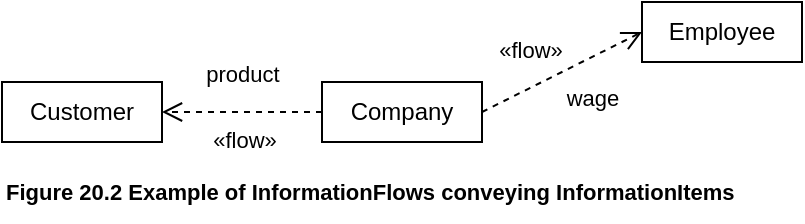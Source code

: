 <mxfile version="21.6.8" type="device" pages="5">
  <diagram name="20.2" id="r3OS9QOY7_9umhtR6ntY">
    <mxGraphModel dx="880" dy="545" grid="1" gridSize="10" guides="1" tooltips="1" connect="1" arrows="1" fold="1" page="1" pageScale="1" pageWidth="1169" pageHeight="827" math="0" shadow="0">
      <root>
        <mxCell id="0" />
        <mxCell id="1" parent="0" />
        <mxCell id="nvFIn0lwHYB31mtBSwjw-1" value="Customer" style="whiteSpace=wrap;html=1;" vertex="1" parent="1">
          <mxGeometry y="40" width="80" height="30" as="geometry" />
        </mxCell>
        <mxCell id="nvFIn0lwHYB31mtBSwjw-2" style="edgeStyle=orthogonalEdgeStyle;rounded=0;orthogonalLoop=1;jettySize=auto;html=1;entryX=1;entryY=0.5;entryDx=0;entryDy=0;labelBackgroundColor=none;endArrow=open;verticalAlign=bottom;startArrow=none;endFill=0;startFill=0;endSize=8;dashed=1;" edge="1" parent="1" source="nvFIn0lwHYB31mtBSwjw-8" target="nvFIn0lwHYB31mtBSwjw-1">
          <mxGeometry relative="1" as="geometry" />
        </mxCell>
        <mxCell id="nvFIn0lwHYB31mtBSwjw-3" value="product" style="edgeLabel;html=1;align=center;verticalAlign=middle;resizable=0;points=[];labelBackgroundColor=none;" vertex="1" connectable="0" parent="nvFIn0lwHYB31mtBSwjw-2">
          <mxGeometry y="1" relative="1" as="geometry">
            <mxPoint y="-20" as="offset" />
          </mxGeometry>
        </mxCell>
        <mxCell id="nvFIn0lwHYB31mtBSwjw-4" value="«flow»" style="edgeLabel;html=1;align=center;verticalAlign=middle;resizable=0;points=[];fontSize=11;fontFamily=Helvetica;fontColor=default;labelBackgroundColor=none;" vertex="1" connectable="0" parent="nvFIn0lwHYB31mtBSwjw-2">
          <mxGeometry x="0.125" y="-2" relative="1" as="geometry">
            <mxPoint x="6" y="16" as="offset" />
          </mxGeometry>
        </mxCell>
        <mxCell id="nvFIn0lwHYB31mtBSwjw-5" style="rounded=0;orthogonalLoop=1;jettySize=auto;html=1;entryX=0;entryY=0.5;entryDx=0;entryDy=0;labelBackgroundColor=none;endArrow=open;verticalAlign=bottom;startArrow=none;endFill=0;startFill=0;endSize=8;dashed=1;exitX=1;exitY=0.5;exitDx=0;exitDy=0;" edge="1" parent="1" source="nvFIn0lwHYB31mtBSwjw-8" target="nvFIn0lwHYB31mtBSwjw-9">
          <mxGeometry relative="1" as="geometry" />
        </mxCell>
        <mxCell id="nvFIn0lwHYB31mtBSwjw-6" value="«flow»" style="edgeLabel;html=1;align=center;verticalAlign=middle;resizable=0;points=[];labelBackgroundColor=none;" vertex="1" connectable="0" parent="nvFIn0lwHYB31mtBSwjw-5">
          <mxGeometry x="-0.05" relative="1" as="geometry">
            <mxPoint x="-14" y="-12" as="offset" />
          </mxGeometry>
        </mxCell>
        <mxCell id="nvFIn0lwHYB31mtBSwjw-7" value="wage" style="edgeLabel;html=1;align=center;verticalAlign=middle;resizable=0;points=[];fontSize=11;fontFamily=Helvetica;fontColor=default;labelBackgroundColor=none;" vertex="1" connectable="0" parent="nvFIn0lwHYB31mtBSwjw-5">
          <mxGeometry x="-0.05" y="-2" relative="1" as="geometry">
            <mxPoint x="16" y="10" as="offset" />
          </mxGeometry>
        </mxCell>
        <mxCell id="nvFIn0lwHYB31mtBSwjw-8" value="Company" style="whiteSpace=wrap;html=1;" vertex="1" parent="1">
          <mxGeometry x="160" y="40" width="80" height="30" as="geometry" />
        </mxCell>
        <mxCell id="nvFIn0lwHYB31mtBSwjw-9" value="Employee" style="whiteSpace=wrap;html=1;" vertex="1" parent="1">
          <mxGeometry x="320" width="80" height="30" as="geometry" />
        </mxCell>
        <mxCell id="nvFIn0lwHYB31mtBSwjw-10" value="&lt;b&gt;Figure 20.2 Example of InformationFlows conveying InformationItems&lt;/b&gt;" style="text;html=1;align=left;verticalAlign=middle;resizable=0;points=[];autosize=1;strokeColor=none;fillColor=none;fontSize=11;fontFamily=Helvetica;fontColor=default;" vertex="1" parent="1">
          <mxGeometry y="80" width="390" height="30" as="geometry" />
        </mxCell>
      </root>
    </mxGraphModel>
  </diagram>
  <diagram id="SFhRhrfzxPjLaNFAOvrk" name="20.3">
    <mxGraphModel dx="880" dy="545" grid="1" gridSize="10" guides="1" tooltips="1" connect="1" arrows="1" fold="1" page="1" pageScale="1" pageWidth="1169" pageHeight="827" math="0" shadow="0">
      <root>
        <mxCell id="0" />
        <mxCell id="1" parent="0" />
        <mxCell id="sdoeJ2Rj2qNJmZElCI8a-1" value="&lt;br&gt;wage" style="align=center;spacingLeft=0;html=1;dashed=0;whiteSpace=wrap;labelBackgroundColor=none;fontFamily=Helvetica;fontSize=11;fontColor=default;fillColor=none;gradientColor=none;verticalAlign=middle;" vertex="1" parent="1">
          <mxGeometry x="160" width="80" height="40" as="geometry" />
        </mxCell>
        <mxCell id="sdoeJ2Rj2qNJmZElCI8a-2" value="" style="shape=triangle;fillColor=strokeColor;labelBackgroundColor=none;fontFamily=Helvetica;fontSize=11;fontColor=default;html=1;" vertex="1" parent="sdoeJ2Rj2qNJmZElCI8a-1">
          <mxGeometry x="1" y="0.5" width="14.25" height="9.5" relative="1" as="geometry">
            <mxPoint x="-21" y="-14" as="offset" />
          </mxGeometry>
        </mxCell>
        <mxCell id="sdoeJ2Rj2qNJmZElCI8a-3" value="«information»&lt;br&gt;wage" style="swimlane;fontStyle=0;align=center;verticalAlign=top;childLayout=stackLayout;horizontal=1;startSize=48;horizontalStack=0;resizeParent=1;resizeParentMax=0;resizeLast=0;collapsible=0;marginBottom=0;html=1;whiteSpace=wrap;labelBackgroundColor=none;fontFamily=Helvetica;fontSize=11;fontColor=default;fillColor=none;gradientColor=none;" vertex="1" parent="1">
          <mxGeometry width="90" height="40" as="geometry" />
        </mxCell>
        <mxCell id="SM7L3SNRqVRRCINM5eTN-1" value="&lt;b&gt;Figure 20.3 Information Item represented as a classifier&lt;/b&gt;" style="text;html=1;align=left;verticalAlign=middle;resizable=0;points=[];autosize=1;strokeColor=none;fillColor=none;fontSize=11;fontFamily=Helvetica;fontColor=default;" vertex="1" parent="1">
          <mxGeometry y="40" width="310" height="30" as="geometry" />
        </mxCell>
      </root>
    </mxGraphModel>
  </diagram>
  <diagram id="nt2pM3nKqfI6EYJlAWar" name="20.4">
    <mxGraphModel dx="880" dy="545" grid="1" gridSize="10" guides="1" tooltips="1" connect="1" arrows="1" fold="1" page="1" pageScale="1" pageWidth="1169" pageHeight="827" math="0" shadow="0">
      <root>
        <mxCell id="0" />
        <mxCell id="1" parent="0" />
        <mxCell id="l2tMOlq6P5LPorUDMpJJ-5" style="edgeStyle=orthogonalEdgeStyle;rounded=0;orthogonalLoop=1;jettySize=auto;html=1;entryX=0;entryY=0.5;entryDx=0;entryDy=0;fontFamily=Helvetica;fontSize=11;fontColor=default;labelBackgroundColor=none;endArrow=open;verticalAlign=bottom;startArrow=none;endFill=0;startFill=0;endSize=8;dashed=1;" edge="1" parent="1" source="muC9rhxRwF_sHe84qTLZ-1" target="z5UdVB_LO2HTKI6TILr_-5">
          <mxGeometry relative="1" as="geometry" />
        </mxCell>
        <mxCell id="l2tMOlq6P5LPorUDMpJJ-9" value="«representation»" style="edgeLabel;html=1;align=center;verticalAlign=middle;resizable=0;points=[];fontSize=11;fontFamily=Helvetica;fontColor=default;labelBackgroundColor=none;" vertex="1" connectable="0" parent="l2tMOlq6P5LPorUDMpJJ-5">
          <mxGeometry x="-0.367" y="1" relative="1" as="geometry">
            <mxPoint x="18" y="11" as="offset" />
          </mxGeometry>
        </mxCell>
        <mxCell id="l2tMOlq6P5LPorUDMpJJ-6" style="edgeStyle=orthogonalEdgeStyle;rounded=0;orthogonalLoop=1;jettySize=auto;html=1;entryX=0;entryY=0.5;entryDx=0;entryDy=0;fontFamily=Helvetica;fontSize=11;fontColor=default;labelBackgroundColor=none;endArrow=open;verticalAlign=bottom;startArrow=none;endFill=0;startFill=0;endSize=8;dashed=1;" edge="1" parent="1" source="muC9rhxRwF_sHe84qTLZ-1" target="z5UdVB_LO2HTKI6TILr_-6">
          <mxGeometry relative="1" as="geometry">
            <Array as="points">
              <mxPoint x="370" y="110" />
            </Array>
          </mxGeometry>
        </mxCell>
        <mxCell id="l2tMOlq6P5LPorUDMpJJ-10" value="«representation»" style="edgeLabel;html=1;align=center;verticalAlign=middle;resizable=0;points=[];fontSize=11;fontFamily=Helvetica;fontColor=default;labelBackgroundColor=none;" vertex="1" connectable="0" parent="l2tMOlq6P5LPorUDMpJJ-6">
          <mxGeometry x="0.054" relative="1" as="geometry">
            <mxPoint x="22" y="-15" as="offset" />
          </mxGeometry>
        </mxCell>
        <mxCell id="muC9rhxRwF_sHe84qTLZ-1" value="&lt;br style=&quot;font-size: 12px;&quot;&gt;Wage" style="align=center;spacingLeft=0;html=1;dashed=0;whiteSpace=wrap;labelBackgroundColor=none;fontFamily=Helvetica;fontSize=12;fontColor=default;fillColor=none;gradientColor=none;verticalAlign=middle;" vertex="1" parent="1">
          <mxGeometry x="330" y="10" width="80" height="40" as="geometry" />
        </mxCell>
        <mxCell id="muC9rhxRwF_sHe84qTLZ-2" value="" style="shape=triangle;fillColor=strokeColor;labelBackgroundColor=none;fontFamily=Helvetica;fontSize=11;fontColor=default;html=1;" vertex="1" parent="muC9rhxRwF_sHe84qTLZ-1">
          <mxGeometry x="1" y="0.5" width="14.25" height="9.5" relative="1" as="geometry">
            <mxPoint x="-21" y="-14" as="offset" />
          </mxGeometry>
        </mxCell>
        <mxCell id="l2tMOlq6P5LPorUDMpJJ-3" style="edgeStyle=orthogonalEdgeStyle;rounded=0;orthogonalLoop=1;jettySize=auto;html=1;entryX=0;entryY=0.5;entryDx=0;entryDy=0;fontFamily=Helvetica;fontSize=11;fontColor=default;labelBackgroundColor=none;endArrow=open;verticalAlign=bottom;startArrow=none;endFill=0;startFill=0;endSize=8;dashed=1;" edge="1" parent="1" source="z5UdVB_LO2HTKI6TILr_-1" target="z5UdVB_LO2HTKI6TILr_-3">
          <mxGeometry relative="1" as="geometry" />
        </mxCell>
        <mxCell id="l2tMOlq6P5LPorUDMpJJ-7" value="«representation»" style="edgeLabel;html=1;align=center;verticalAlign=middle;resizable=0;points=[];fontSize=11;fontFamily=Helvetica;fontColor=default;labelBackgroundColor=none;" vertex="1" connectable="0" parent="l2tMOlq6P5LPorUDMpJJ-3">
          <mxGeometry x="-0.35" y="-1" relative="1" as="geometry">
            <mxPoint x="20" y="10" as="offset" />
          </mxGeometry>
        </mxCell>
        <mxCell id="l2tMOlq6P5LPorUDMpJJ-4" style="edgeStyle=orthogonalEdgeStyle;rounded=0;orthogonalLoop=1;jettySize=auto;html=1;entryX=0;entryY=0.5;entryDx=0;entryDy=0;fontFamily=Helvetica;fontSize=11;fontColor=default;exitX=0.5;exitY=1;exitDx=0;exitDy=0;labelBackgroundColor=none;endArrow=open;verticalAlign=bottom;startArrow=none;endFill=0;startFill=0;endSize=8;dashed=1;" edge="1" parent="1" source="z5UdVB_LO2HTKI6TILr_-1" target="l2tMOlq6P5LPorUDMpJJ-1">
          <mxGeometry relative="1" as="geometry" />
        </mxCell>
        <mxCell id="l2tMOlq6P5LPorUDMpJJ-8" value="«representation»" style="edgeLabel;html=1;align=center;verticalAlign=middle;resizable=0;points=[];fontSize=11;fontFamily=Helvetica;fontColor=default;labelBackgroundColor=none;" vertex="1" connectable="0" parent="l2tMOlq6P5LPorUDMpJJ-4">
          <mxGeometry x="0.236" y="1" relative="1" as="geometry">
            <mxPoint y="-14" as="offset" />
          </mxGeometry>
        </mxCell>
        <mxCell id="z5UdVB_LO2HTKI6TILr_-1" value="travel&lt;br&gt;document" style="align=center;spacingLeft=0;html=1;dashed=0;whiteSpace=wrap;labelBackgroundColor=none;fontFamily=Helvetica;fontSize=11;fontColor=default;fillColor=none;gradientColor=none;verticalAlign=middle;" vertex="1" parent="1">
          <mxGeometry x="10" y="10" width="80" height="40" as="geometry" />
        </mxCell>
        <mxCell id="z5UdVB_LO2HTKI6TILr_-2" value="" style="shape=triangle;fillColor=strokeColor;labelBackgroundColor=none;fontFamily=Helvetica;fontSize=11;fontColor=default;html=1;" vertex="1" parent="z5UdVB_LO2HTKI6TILr_-1">
          <mxGeometry x="1" y="0.5" width="14.25" height="9.5" relative="1" as="geometry">
            <mxPoint x="-21" y="-14" as="offset" />
          </mxGeometry>
        </mxCell>
        <mxCell id="z5UdVB_LO2HTKI6TILr_-3" value="&lt;br&gt;passport" style="align=center;spacingLeft=0;html=1;dashed=0;whiteSpace=wrap;labelBackgroundColor=none;fontFamily=Helvetica;fontSize=11;fontColor=default;fillColor=none;gradientColor=none;verticalAlign=middle;" vertex="1" parent="1">
          <mxGeometry x="210" y="10" width="80" height="40" as="geometry" />
        </mxCell>
        <mxCell id="z5UdVB_LO2HTKI6TILr_-4" value="" style="shape=triangle;fillColor=strokeColor;labelBackgroundColor=none;fontFamily=Helvetica;fontSize=11;fontColor=default;html=1;" vertex="1" parent="z5UdVB_LO2HTKI6TILr_-3">
          <mxGeometry x="1" y="0.5" width="14.25" height="9.5" relative="1" as="geometry">
            <mxPoint x="-21" y="-14" as="offset" />
          </mxGeometry>
        </mxCell>
        <mxCell id="z5UdVB_LO2HTKI6TILr_-5" value="Salary" style="whiteSpace=wrap;html=1;labelBackgroundColor=none;fontFamily=Helvetica;fontSize=12;fontColor=default;fillColor=none;gradientColor=none;" vertex="1" parent="1">
          <mxGeometry x="530" y="10" width="80" height="40" as="geometry" />
        </mxCell>
        <mxCell id="z5UdVB_LO2HTKI6TILr_-6" value="Bonus" style="whiteSpace=wrap;html=1;labelBackgroundColor=none;fontFamily=Helvetica;fontSize=12;fontColor=default;fillColor=none;gradientColor=none;" vertex="1" parent="1">
          <mxGeometry x="530" y="90" width="80" height="40" as="geometry" />
        </mxCell>
        <mxCell id="l2tMOlq6P5LPorUDMpJJ-1" value="&lt;br&gt;plane ticket" style="align=center;spacingLeft=0;html=1;dashed=0;whiteSpace=wrap;labelBackgroundColor=none;fontFamily=Helvetica;fontSize=11;fontColor=default;fillColor=none;gradientColor=none;verticalAlign=middle;" vertex="1" parent="1">
          <mxGeometry x="210" y="90" width="80" height="40" as="geometry" />
        </mxCell>
        <mxCell id="l2tMOlq6P5LPorUDMpJJ-2" value="" style="shape=triangle;fillColor=strokeColor;labelBackgroundColor=none;fontFamily=Helvetica;fontSize=11;fontColor=default;html=1;" vertex="1" parent="l2tMOlq6P5LPorUDMpJJ-1">
          <mxGeometry x="1" y="0.5" width="14.25" height="9.5" relative="1" as="geometry">
            <mxPoint x="-21" y="-14" as="offset" />
          </mxGeometry>
        </mxCell>
        <mxCell id="l2tMOlq6P5LPorUDMpJJ-11" value="&lt;b&gt;Figure 20.4 Examples of «representation» notation&lt;/b&gt;" style="text;html=1;align=left;verticalAlign=middle;resizable=0;points=[];autosize=1;strokeColor=none;fillColor=none;fontSize=11;fontFamily=Helvetica;fontColor=default;" vertex="1" parent="1">
          <mxGeometry x="10" y="130" width="290" height="30" as="geometry" />
        </mxCell>
      </root>
    </mxGraphModel>
  </diagram>
  <diagram id="mNKvg1vAsy-BDUGRte-k" name="20.5">
    <mxGraphModel dx="880" dy="545" grid="1" gridSize="10" guides="1" tooltips="1" connect="1" arrows="1" fold="1" page="1" pageScale="1" pageWidth="1169" pageHeight="827" math="0" shadow="0">
      <root>
        <mxCell id="0" />
        <mxCell id="1" parent="0" />
        <mxCell id="Ha-W4F9y-ozgIHsRUx52-3" style="edgeStyle=orthogonalEdgeStyle;rounded=0;orthogonalLoop=1;jettySize=auto;html=1;entryX=0;entryY=0.5;entryDx=0;entryDy=0;fontFamily=Helvetica;fontSize=11;fontColor=default;endArrow=none;endFill=0;" edge="1" parent="1" source="Ha-W4F9y-ozgIHsRUx52-1" target="Ha-W4F9y-ozgIHsRUx52-2">
          <mxGeometry relative="1" as="geometry" />
        </mxCell>
        <mxCell id="Ha-W4F9y-ozgIHsRUx52-1" value="m1:myC1" style="whiteSpace=wrap;html=1;labelBackgroundColor=none;fontFamily=Helvetica;fontSize=12;fontColor=default;fillColor=none;gradientColor=none;" vertex="1" parent="1">
          <mxGeometry y="40" width="80" height="40" as="geometry" />
        </mxCell>
        <mxCell id="Ha-W4F9y-ozgIHsRUx52-2" value="m2:myC1" style="whiteSpace=wrap;html=1;labelBackgroundColor=none;fontFamily=Helvetica;fontSize=12;fontColor=default;fillColor=none;gradientColor=none;" vertex="1" parent="1">
          <mxGeometry x="200" y="40" width="80" height="40" as="geometry" />
        </mxCell>
        <mxCell id="Ha-W4F9y-ozgIHsRUx52-5" value="" style="edgeStyle=orthogonalEdgeStyle;rounded=0;orthogonalLoop=1;jettySize=auto;html=1;fontFamily=Helvetica;fontSize=11;fontColor=default;exitX=1;exitY=0.5;exitDx=0;exitDy=0;endArrow=none;endFill=0;entryX=0.5;entryY=0.5;entryDx=0;entryDy=0;entryPerimeter=0;" edge="1" parent="1" source="Ha-W4F9y-ozgIHsRUx52-4" target="Ha-W4F9y-ozgIHsRUx52-6">
          <mxGeometry relative="1" as="geometry" />
        </mxCell>
        <mxCell id="Ha-W4F9y-ozgIHsRUx52-7" value="p" style="edgeLabel;html=1;align=center;verticalAlign=middle;resizable=0;points=[];fontSize=11;fontFamily=Helvetica;fontColor=default;labelBackgroundColor=none;" vertex="1" connectable="0" parent="Ha-W4F9y-ozgIHsRUx52-5">
          <mxGeometry x="-0.756" y="1" relative="1" as="geometry">
            <mxPoint x="-8" y="-13" as="offset" />
          </mxGeometry>
        </mxCell>
        <mxCell id="Ha-W4F9y-ozgIHsRUx52-8" value="q" style="edgeLabel;html=1;align=center;verticalAlign=middle;resizable=0;points=[];fontSize=11;fontFamily=Helvetica;fontColor=default;labelBackgroundColor=none;" vertex="1" connectable="0" parent="Ha-W4F9y-ozgIHsRUx52-5">
          <mxGeometry x="0.6" y="-1" relative="1" as="geometry">
            <mxPoint x="10" y="-15" as="offset" />
          </mxGeometry>
        </mxCell>
        <mxCell id="Ha-W4F9y-ozgIHsRUx52-4" value="" style="fontStyle=0;labelPosition=right;verticalLabelPosition=middle;align=left;verticalAlign=middle;spacingLeft=2;labelBackgroundColor=none;fontFamily=Helvetica;fontSize=11;fontColor=default;fillColor=default;gradientColor=none;html=1;" vertex="1" parent="1">
          <mxGeometry x="75" y="55" width="10" height="10" as="geometry" />
        </mxCell>
        <mxCell id="Ha-W4F9y-ozgIHsRUx52-6" value="" style="fontStyle=0;labelPosition=right;verticalLabelPosition=middle;align=left;verticalAlign=middle;spacingLeft=2;labelBackgroundColor=none;fontFamily=Helvetica;fontSize=11;fontColor=default;fillColor=default;gradientColor=none;html=1;" vertex="1" parent="1">
          <mxGeometry x="195" y="55" width="10" height="10" as="geometry" />
        </mxCell>
        <mxCell id="lHbxtstVvTfaM5knVjI_-1" value="" style="shape=triangle;fillColor=strokeColor;labelBackgroundColor=none;fontFamily=Helvetica;fontSize=11;fontColor=default;html=1;" vertex="1" parent="1">
          <mxGeometry x="159" y="55" width="14.25" height="9.5" as="geometry" />
        </mxCell>
        <mxCell id="lHbxtstVvTfaM5knVjI_-2" value="" style="shape=triangle;fillColor=strokeColor;labelBackgroundColor=none;fontFamily=Helvetica;fontSize=11;fontColor=default;html=1;flipH=1;" vertex="1" parent="1">
          <mxGeometry x="105" y="55" width="14.25" height="9.5" as="geometry" />
        </mxCell>
        <mxCell id="lHbxtstVvTfaM5knVjI_-3" value="a" style="text;strokeColor=none;align=center;fillColor=none;html=1;verticalAlign=middle;whiteSpace=wrap;rounded=0;fontSize=12;fontFamily=Helvetica;fontColor=default;" vertex="1" parent="1">
          <mxGeometry x="98" y="20" width="30" height="30" as="geometry" />
        </mxCell>
        <mxCell id="lHbxtstVvTfaM5knVjI_-4" value="b, d" style="text;strokeColor=none;align=center;fillColor=none;html=1;verticalAlign=middle;whiteSpace=wrap;rounded=0;fontSize=12;fontFamily=Helvetica;fontColor=default;" vertex="1" parent="1">
          <mxGeometry x="148" y="20" width="30" height="30" as="geometry" />
        </mxCell>
        <mxCell id="lHbxtstVvTfaM5knVjI_-5" value="&lt;b&gt;Figure 20.5 InformationItems attached to Connectors&lt;/b&gt;" style="text;html=1;align=left;verticalAlign=middle;resizable=0;points=[];autosize=1;strokeColor=none;fillColor=none;fontSize=11;fontFamily=Helvetica;fontColor=default;" vertex="1" parent="1">
          <mxGeometry y="80" width="300" height="30" as="geometry" />
        </mxCell>
      </root>
    </mxGraphModel>
  </diagram>
  <diagram id="ygmv0ZEJVWChFw1mtCGi" name="20.6">
    <mxGraphModel dx="880" dy="545" grid="1" gridSize="10" guides="1" tooltips="1" connect="1" arrows="1" fold="1" page="1" pageScale="1" pageWidth="1169" pageHeight="827" math="0" shadow="0">
      <root>
        <mxCell id="0" />
        <mxCell id="1" parent="0" />
        <mxCell id="8OtrPt3Ukf-i5uhRnEob-1" value="Customer" style="whiteSpace=wrap;html=1;" vertex="1" parent="1">
          <mxGeometry y="40" width="80" height="30" as="geometry" />
        </mxCell>
        <mxCell id="8OtrPt3Ukf-i5uhRnEob-2" style="edgeStyle=orthogonalEdgeStyle;rounded=0;orthogonalLoop=1;jettySize=auto;html=1;entryX=1;entryY=0.5;entryDx=0;entryDy=0;labelBackgroundColor=none;endArrow=none;verticalAlign=bottom;startArrow=none;endFill=0;startFill=0;endSize=8;" edge="1" parent="1" source="JHx2lj8oKjCwY1vEjL2n-1" target="8OtrPt3Ukf-i5uhRnEob-1">
          <mxGeometry relative="1" as="geometry" />
        </mxCell>
        <mxCell id="8OtrPt3Ukf-i5uhRnEob-13" value="*" style="edgeLabel;html=1;align=center;verticalAlign=middle;resizable=0;points=[];fontSize=11;fontFamily=Helvetica;fontColor=default;labelBackgroundColor=none;" vertex="1" connectable="0" parent="8OtrPt3Ukf-i5uhRnEob-2">
          <mxGeometry x="0.6" relative="1" as="geometry">
            <mxPoint x="-5" y="10" as="offset" />
          </mxGeometry>
        </mxCell>
        <mxCell id="8OtrPt3Ukf-i5uhRnEob-5" style="rounded=0;orthogonalLoop=1;jettySize=auto;html=1;entryX=0;entryY=0.5;entryDx=0;entryDy=0;labelBackgroundColor=none;endArrow=none;verticalAlign=bottom;startArrow=none;endFill=0;startFill=0;endSize=8;exitX=1;exitY=0.5;exitDx=0;exitDy=0;" edge="1" parent="1" source="8OtrPt3Ukf-i5uhRnEob-8" target="8OtrPt3Ukf-i5uhRnEob-9">
          <mxGeometry relative="1" as="geometry" />
        </mxCell>
        <mxCell id="8OtrPt3Ukf-i5uhRnEob-7" value="wage" style="edgeLabel;html=1;align=center;verticalAlign=middle;resizable=0;points=[];fontSize=11;fontFamily=Helvetica;fontColor=default;labelBackgroundColor=none;" vertex="1" connectable="0" parent="8OtrPt3Ukf-i5uhRnEob-5">
          <mxGeometry x="-0.05" y="-2" relative="1" as="geometry">
            <mxPoint x="16" y="10" as="offset" />
          </mxGeometry>
        </mxCell>
        <mxCell id="8OtrPt3Ukf-i5uhRnEob-11" value="0..1" style="edgeLabel;html=1;align=center;verticalAlign=middle;resizable=0;points=[];fontSize=11;fontFamily=Helvetica;fontColor=default;labelBackgroundColor=none;" vertex="1" connectable="0" parent="8OtrPt3Ukf-i5uhRnEob-5">
          <mxGeometry x="-0.41" y="-1" relative="1" as="geometry">
            <mxPoint x="-22" y="19" as="offset" />
          </mxGeometry>
        </mxCell>
        <mxCell id="8OtrPt3Ukf-i5uhRnEob-12" value="*" style="edgeLabel;html=1;align=center;verticalAlign=middle;resizable=0;points=[];fontSize=11;fontFamily=Helvetica;fontColor=default;labelBackgroundColor=none;" vertex="1" connectable="0" parent="8OtrPt3Ukf-i5uhRnEob-5">
          <mxGeometry x="0.38" relative="1" as="geometry">
            <mxPoint x="29" y="-18" as="offset" />
          </mxGeometry>
        </mxCell>
        <mxCell id="8OtrPt3Ukf-i5uhRnEob-8" value="Company" style="whiteSpace=wrap;html=1;" vertex="1" parent="1">
          <mxGeometry x="200" y="40" width="80" height="30" as="geometry" />
        </mxCell>
        <mxCell id="8OtrPt3Ukf-i5uhRnEob-9" value="Employee" style="whiteSpace=wrap;html=1;" vertex="1" parent="1">
          <mxGeometry x="400" width="80" height="30" as="geometry" />
        </mxCell>
        <mxCell id="8OtrPt3Ukf-i5uhRnEob-10" value="&lt;b&gt;Figure 20.6 InformationItems attached to Associations&lt;/b&gt;" style="text;html=1;align=left;verticalAlign=middle;resizable=0;points=[];autosize=1;strokeColor=none;fillColor=none;fontSize=11;fontFamily=Helvetica;fontColor=default;" vertex="1" parent="1">
          <mxGeometry y="80" width="310" height="30" as="geometry" />
        </mxCell>
        <mxCell id="JHx2lj8oKjCwY1vEjL2n-2" value="" style="edgeStyle=orthogonalEdgeStyle;rounded=0;orthogonalLoop=1;jettySize=auto;html=1;entryX=1;entryY=0.5;entryDx=0;entryDy=0;labelBackgroundColor=none;endArrow=none;verticalAlign=bottom;startArrow=none;endFill=0;startFill=0;endSize=8;" edge="1" parent="1" source="8OtrPt3Ukf-i5uhRnEob-8" target="JHx2lj8oKjCwY1vEjL2n-1">
          <mxGeometry relative="1" as="geometry">
            <mxPoint x="160" y="55" as="sourcePoint" />
            <mxPoint x="80" y="55" as="targetPoint" />
          </mxGeometry>
        </mxCell>
        <mxCell id="JHx2lj8oKjCwY1vEjL2n-4" value="*" style="edgeLabel;html=1;align=center;verticalAlign=middle;resizable=0;points=[];fontSize=11;fontFamily=Helvetica;fontColor=default;labelBackgroundColor=none;" vertex="1" connectable="0" parent="JHx2lj8oKjCwY1vEjL2n-2">
          <mxGeometry x="-0.525" relative="1" as="geometry">
            <mxPoint x="6" y="10" as="offset" />
          </mxGeometry>
        </mxCell>
        <mxCell id="JHx2lj8oKjCwY1vEjL2n-6" value="provider" style="edgeLabel;html=1;align=center;verticalAlign=middle;resizable=0;points=[];fontSize=11;fontFamily=Helvetica;fontColor=default;labelBackgroundColor=none;" vertex="1" connectable="0" parent="JHx2lj8oKjCwY1vEjL2n-2">
          <mxGeometry x="0.136" relative="1" as="geometry">
            <mxPoint x="4" y="-13" as="offset" />
          </mxGeometry>
        </mxCell>
        <mxCell id="JHx2lj8oKjCwY1vEjL2n-1" value="" style="shape=triangle;fillColor=strokeColor;labelBackgroundColor=none;fontFamily=Helvetica;fontSize=11;fontColor=default;html=1;flipH=1;" vertex="1" parent="1">
          <mxGeometry x="132.88" y="50.25" width="14.25" height="9.5" as="geometry" />
        </mxCell>
        <mxCell id="JHx2lj8oKjCwY1vEjL2n-5" value="product" style="text;html=1;align=center;verticalAlign=middle;resizable=0;points=[];autosize=1;strokeColor=none;fillColor=none;fontSize=11;fontFamily=Helvetica;fontColor=default;" vertex="1" parent="1">
          <mxGeometry x="110" y="52.75" width="60" height="30" as="geometry" />
        </mxCell>
        <mxCell id="JHx2lj8oKjCwY1vEjL2n-7" value="employer" style="text;html=1;align=center;verticalAlign=middle;resizable=0;points=[];autosize=1;strokeColor=none;fillColor=none;fontSize=11;fontFamily=Helvetica;fontColor=default;" vertex="1" parent="1">
          <mxGeometry x="255" y="18" width="70" height="30" as="geometry" />
        </mxCell>
        <mxCell id="uiI6vr4n0Yoc3pl-kO_n-1" value="" style="shape=triangle;fillColor=strokeColor;labelBackgroundColor=none;fontFamily=Helvetica;fontSize=11;fontColor=default;html=1;direction=east;rotation=339;" vertex="1" parent="1">
          <mxGeometry x="335" y="30" width="14.25" height="9.5" as="geometry" />
        </mxCell>
      </root>
    </mxGraphModel>
  </diagram>
</mxfile>
